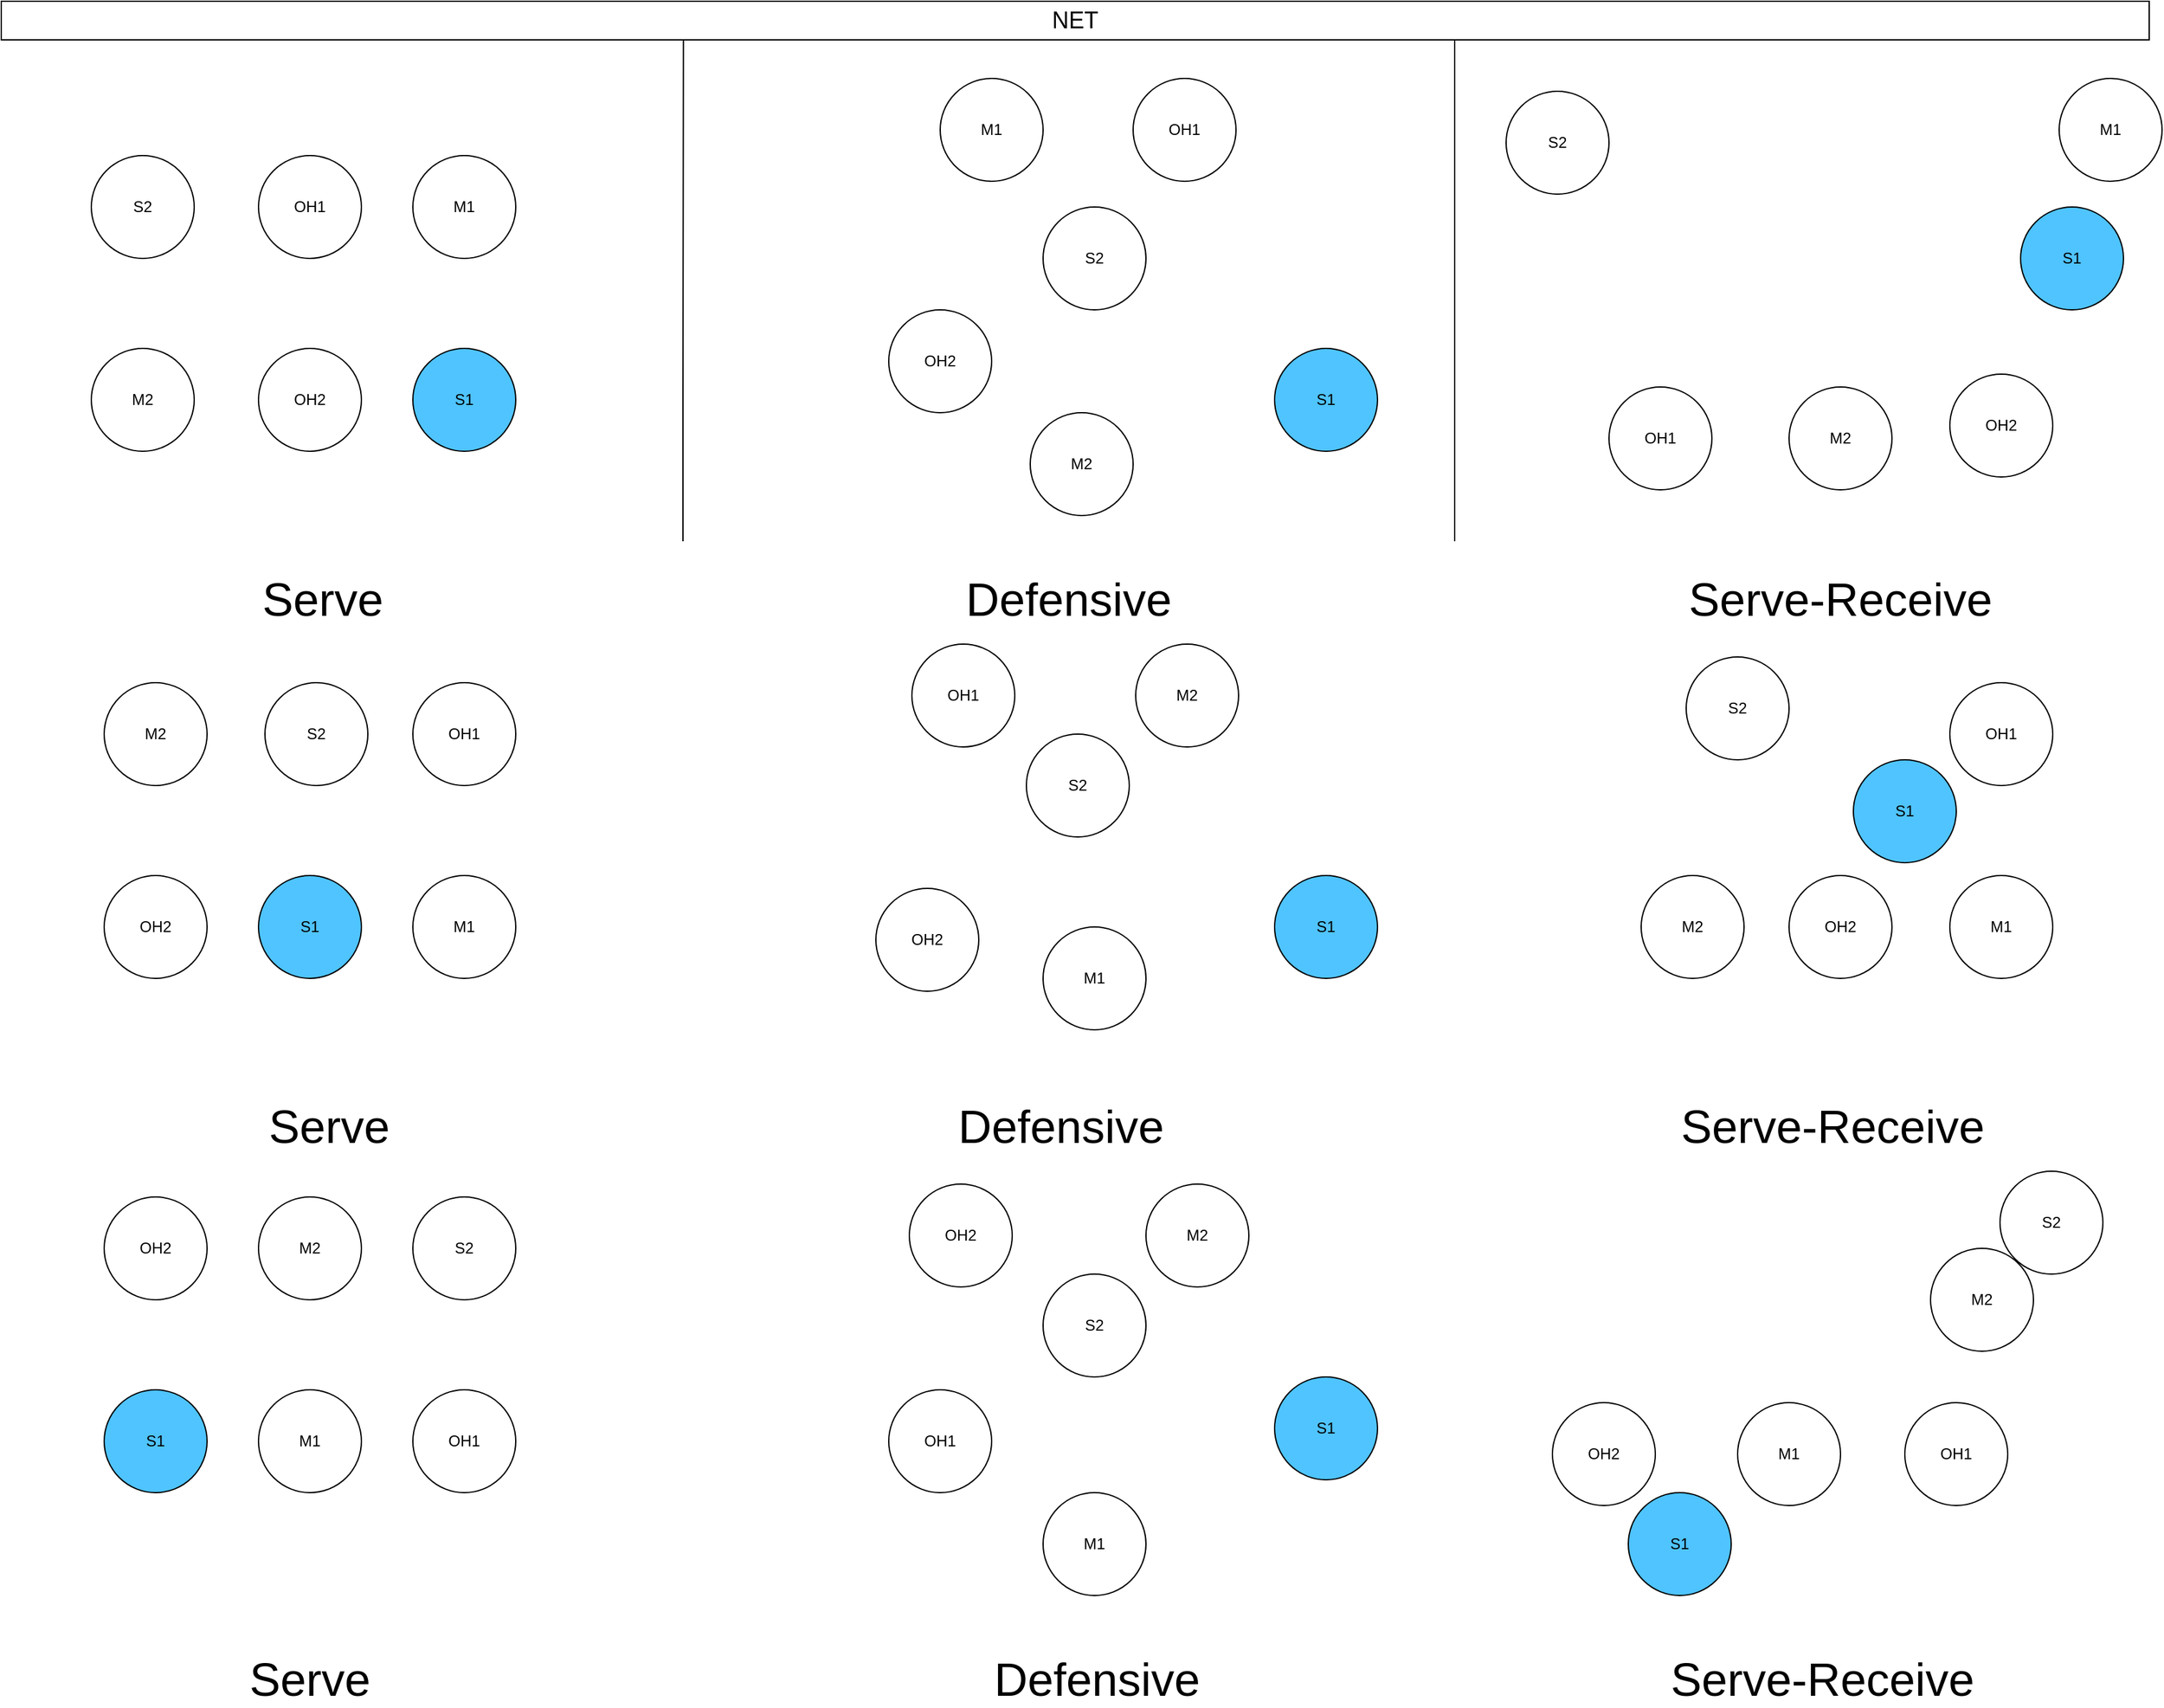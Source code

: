 <mxfile version="26.0.16">
  <diagram name="Page-1" id="3bV-v3iNxEjDUExOtoky">
    <mxGraphModel dx="2662" dy="1384" grid="1" gridSize="10" guides="1" tooltips="1" connect="1" arrows="1" fold="1" page="1" pageScale="1" pageWidth="850" pageHeight="1100" math="0" shadow="0">
      <root>
        <mxCell id="0" />
        <mxCell id="1" parent="0" />
        <mxCell id="stHNCON5wnD2ZEI-MZhL-2" value="S2" style="ellipse;whiteSpace=wrap;html=1;aspect=fixed;" vertex="1" parent="1">
          <mxGeometry x="80" y="380" width="80" height="80" as="geometry" />
        </mxCell>
        <mxCell id="stHNCON5wnD2ZEI-MZhL-3" value="M1" style="ellipse;whiteSpace=wrap;html=1;aspect=fixed;" vertex="1" parent="1">
          <mxGeometry x="330" y="380" width="80" height="80" as="geometry" />
        </mxCell>
        <mxCell id="stHNCON5wnD2ZEI-MZhL-4" value="OH2" style="ellipse;whiteSpace=wrap;html=1;aspect=fixed;" vertex="1" parent="1">
          <mxGeometry x="210" y="530" width="80" height="80" as="geometry" />
        </mxCell>
        <mxCell id="stHNCON5wnD2ZEI-MZhL-5" value="S1" style="ellipse;whiteSpace=wrap;html=1;aspect=fixed;fillColor=light-dark(#4FC4FF,var(--ge-dark-color, #121212));" vertex="1" parent="1">
          <mxGeometry x="330" y="530" width="80" height="80" as="geometry" />
        </mxCell>
        <mxCell id="stHNCON5wnD2ZEI-MZhL-6" value="OH1" style="ellipse;whiteSpace=wrap;html=1;aspect=fixed;" vertex="1" parent="1">
          <mxGeometry x="210" y="380" width="80" height="80" as="geometry" />
        </mxCell>
        <mxCell id="stHNCON5wnD2ZEI-MZhL-8" value="&lt;font style=&quot;font-size: 18px;&quot;&gt;NET&lt;/font&gt;" style="rounded=0;whiteSpace=wrap;html=1;" vertex="1" parent="1">
          <mxGeometry x="10" y="260" width="1670" height="30" as="geometry" />
        </mxCell>
        <mxCell id="stHNCON5wnD2ZEI-MZhL-9" value="" style="endArrow=none;html=1;rounded=0;entryX=0.305;entryY=1.018;entryDx=0;entryDy=0;entryPerimeter=0;" edge="1" parent="1">
          <mxGeometry width="50" height="50" relative="1" as="geometry">
            <mxPoint x="540" y="680" as="sourcePoint" />
            <mxPoint x="540.35" y="290.0" as="targetPoint" />
            <Array as="points">
              <mxPoint x="540" y="569.46" />
            </Array>
          </mxGeometry>
        </mxCell>
        <mxCell id="stHNCON5wnD2ZEI-MZhL-10" value="" style="endArrow=none;html=1;rounded=0;entryX=0.337;entryY=0.967;entryDx=0;entryDy=0;entryPerimeter=0;" edge="1" parent="1">
          <mxGeometry width="50" height="50" relative="1" as="geometry">
            <mxPoint x="1140" y="680" as="sourcePoint" />
            <mxPoint x="1140" y="290" as="targetPoint" />
          </mxGeometry>
        </mxCell>
        <mxCell id="stHNCON5wnD2ZEI-MZhL-23" value="M2" style="ellipse;whiteSpace=wrap;html=1;aspect=fixed;" vertex="1" parent="1">
          <mxGeometry x="810" y="580" width="80" height="80" as="geometry" />
        </mxCell>
        <mxCell id="stHNCON5wnD2ZEI-MZhL-24" value="S2" style="ellipse;whiteSpace=wrap;html=1;aspect=fixed;" vertex="1" parent="1">
          <mxGeometry x="820" y="420" width="80" height="80" as="geometry" />
        </mxCell>
        <mxCell id="stHNCON5wnD2ZEI-MZhL-25" value="M1" style="ellipse;whiteSpace=wrap;html=1;aspect=fixed;" vertex="1" parent="1">
          <mxGeometry x="740" y="320" width="80" height="80" as="geometry" />
        </mxCell>
        <mxCell id="stHNCON5wnD2ZEI-MZhL-26" value="OH2" style="ellipse;whiteSpace=wrap;html=1;aspect=fixed;" vertex="1" parent="1">
          <mxGeometry x="700" y="500" width="80" height="80" as="geometry" />
        </mxCell>
        <mxCell id="stHNCON5wnD2ZEI-MZhL-27" value="S1" style="ellipse;whiteSpace=wrap;html=1;aspect=fixed;fillColor=light-dark(#4FC4FF,var(--ge-dark-color, #121212));" vertex="1" parent="1">
          <mxGeometry x="1000" y="530" width="80" height="80" as="geometry" />
        </mxCell>
        <mxCell id="stHNCON5wnD2ZEI-MZhL-28" value="OH1" style="ellipse;whiteSpace=wrap;html=1;aspect=fixed;" vertex="1" parent="1">
          <mxGeometry x="890" y="320" width="80" height="80" as="geometry" />
        </mxCell>
        <mxCell id="stHNCON5wnD2ZEI-MZhL-29" value="M2" style="ellipse;whiteSpace=wrap;html=1;aspect=fixed;" vertex="1" parent="1">
          <mxGeometry x="1400" y="560" width="80" height="80" as="geometry" />
        </mxCell>
        <mxCell id="stHNCON5wnD2ZEI-MZhL-30" value="S2" style="ellipse;whiteSpace=wrap;html=1;aspect=fixed;" vertex="1" parent="1">
          <mxGeometry x="1180" y="330" width="80" height="80" as="geometry" />
        </mxCell>
        <mxCell id="stHNCON5wnD2ZEI-MZhL-31" value="M1" style="ellipse;whiteSpace=wrap;html=1;aspect=fixed;" vertex="1" parent="1">
          <mxGeometry x="1610" y="320" width="80" height="80" as="geometry" />
        </mxCell>
        <mxCell id="stHNCON5wnD2ZEI-MZhL-32" value="OH2" style="ellipse;whiteSpace=wrap;html=1;aspect=fixed;" vertex="1" parent="1">
          <mxGeometry x="1525" y="550" width="80" height="80" as="geometry" />
        </mxCell>
        <mxCell id="stHNCON5wnD2ZEI-MZhL-33" value="S1" style="ellipse;whiteSpace=wrap;html=1;aspect=fixed;fillColor=light-dark(#4FC4FF,var(--ge-dark-color, #121212));" vertex="1" parent="1">
          <mxGeometry x="1580" y="420" width="80" height="80" as="geometry" />
        </mxCell>
        <mxCell id="stHNCON5wnD2ZEI-MZhL-34" value="OH1" style="ellipse;whiteSpace=wrap;html=1;aspect=fixed;" vertex="1" parent="1">
          <mxGeometry x="1260" y="560" width="80" height="80" as="geometry" />
        </mxCell>
        <mxCell id="stHNCON5wnD2ZEI-MZhL-35" value="&lt;span style=&quot;font-size: 36px;&quot;&gt;Serve&lt;/span&gt;" style="text;html=1;align=center;verticalAlign=middle;whiteSpace=wrap;rounded=0;" vertex="1" parent="1">
          <mxGeometry x="230" y="710" width="60" height="30" as="geometry" />
        </mxCell>
        <mxCell id="stHNCON5wnD2ZEI-MZhL-37" value="&lt;span style=&quot;font-size: 36px;&quot;&gt;Defensive&lt;/span&gt;" style="text;html=1;align=center;verticalAlign=middle;whiteSpace=wrap;rounded=0;" vertex="1" parent="1">
          <mxGeometry x="810" y="710" width="60" height="30" as="geometry" />
        </mxCell>
        <mxCell id="stHNCON5wnD2ZEI-MZhL-38" value="&lt;span style=&quot;font-size: 36px;&quot;&gt;Serve-Receive&lt;/span&gt;" style="text;html=1;align=center;verticalAlign=middle;whiteSpace=wrap;rounded=0;" vertex="1" parent="1">
          <mxGeometry x="1310" y="710" width="260" height="30" as="geometry" />
        </mxCell>
        <mxCell id="stHNCON5wnD2ZEI-MZhL-39" value="M2" style="ellipse;whiteSpace=wrap;html=1;aspect=fixed;" vertex="1" parent="1">
          <mxGeometry x="90" y="790" width="80" height="80" as="geometry" />
        </mxCell>
        <mxCell id="stHNCON5wnD2ZEI-MZhL-40" value="S2" style="ellipse;whiteSpace=wrap;html=1;aspect=fixed;" vertex="1" parent="1">
          <mxGeometry x="215" y="790" width="80" height="80" as="geometry" />
        </mxCell>
        <mxCell id="stHNCON5wnD2ZEI-MZhL-41" value="M1" style="ellipse;whiteSpace=wrap;html=1;aspect=fixed;" vertex="1" parent="1">
          <mxGeometry x="330" y="940" width="80" height="80" as="geometry" />
        </mxCell>
        <mxCell id="stHNCON5wnD2ZEI-MZhL-42" value="OH2" style="ellipse;whiteSpace=wrap;html=1;aspect=fixed;" vertex="1" parent="1">
          <mxGeometry x="90" y="940" width="80" height="80" as="geometry" />
        </mxCell>
        <mxCell id="stHNCON5wnD2ZEI-MZhL-43" value="S1" style="ellipse;whiteSpace=wrap;html=1;aspect=fixed;fillColor=light-dark(#4FC4FF,var(--ge-dark-color, #121212));" vertex="1" parent="1">
          <mxGeometry x="210" y="940" width="80" height="80" as="geometry" />
        </mxCell>
        <mxCell id="stHNCON5wnD2ZEI-MZhL-44" value="OH1" style="ellipse;whiteSpace=wrap;html=1;aspect=fixed;" vertex="1" parent="1">
          <mxGeometry x="330" y="790" width="80" height="80" as="geometry" />
        </mxCell>
        <mxCell id="stHNCON5wnD2ZEI-MZhL-45" value="&lt;span style=&quot;font-size: 36px;&quot;&gt;Serve&lt;/span&gt;" style="text;html=1;align=center;verticalAlign=middle;whiteSpace=wrap;rounded=0;" vertex="1" parent="1">
          <mxGeometry x="235" y="1120" width="60" height="30" as="geometry" />
        </mxCell>
        <mxCell id="stHNCON5wnD2ZEI-MZhL-47" value="M2" style="ellipse;whiteSpace=wrap;html=1;aspect=fixed;" vertex="1" parent="1">
          <mxGeometry x="892" y="760" width="80" height="80" as="geometry" />
        </mxCell>
        <mxCell id="stHNCON5wnD2ZEI-MZhL-48" value="S2" style="ellipse;whiteSpace=wrap;html=1;aspect=fixed;" vertex="1" parent="1">
          <mxGeometry x="807" y="830" width="80" height="80" as="geometry" />
        </mxCell>
        <mxCell id="stHNCON5wnD2ZEI-MZhL-49" value="M1" style="ellipse;whiteSpace=wrap;html=1;aspect=fixed;" vertex="1" parent="1">
          <mxGeometry x="820" y="980" width="80" height="80" as="geometry" />
        </mxCell>
        <mxCell id="stHNCON5wnD2ZEI-MZhL-50" value="OH2" style="ellipse;whiteSpace=wrap;html=1;aspect=fixed;" vertex="1" parent="1">
          <mxGeometry x="690" y="950" width="80" height="80" as="geometry" />
        </mxCell>
        <mxCell id="stHNCON5wnD2ZEI-MZhL-51" value="S1" style="ellipse;whiteSpace=wrap;html=1;aspect=fixed;fillColor=light-dark(#4FC4FF,var(--ge-dark-color, #121212));" vertex="1" parent="1">
          <mxGeometry x="1000" y="940" width="80" height="80" as="geometry" />
        </mxCell>
        <mxCell id="stHNCON5wnD2ZEI-MZhL-52" value="OH1" style="ellipse;whiteSpace=wrap;html=1;aspect=fixed;" vertex="1" parent="1">
          <mxGeometry x="718" y="760" width="80" height="80" as="geometry" />
        </mxCell>
        <mxCell id="stHNCON5wnD2ZEI-MZhL-53" value="M2" style="ellipse;whiteSpace=wrap;html=1;aspect=fixed;" vertex="1" parent="1">
          <mxGeometry x="1285" y="940" width="80" height="80" as="geometry" />
        </mxCell>
        <mxCell id="stHNCON5wnD2ZEI-MZhL-54" value="S2" style="ellipse;whiteSpace=wrap;html=1;aspect=fixed;" vertex="1" parent="1">
          <mxGeometry x="1320" y="770" width="80" height="80" as="geometry" />
        </mxCell>
        <mxCell id="stHNCON5wnD2ZEI-MZhL-55" value="M1" style="ellipse;whiteSpace=wrap;html=1;aspect=fixed;" vertex="1" parent="1">
          <mxGeometry x="1525" y="940" width="80" height="80" as="geometry" />
        </mxCell>
        <mxCell id="stHNCON5wnD2ZEI-MZhL-56" value="OH2" style="ellipse;whiteSpace=wrap;html=1;aspect=fixed;" vertex="1" parent="1">
          <mxGeometry x="1400" y="940" width="80" height="80" as="geometry" />
        </mxCell>
        <mxCell id="stHNCON5wnD2ZEI-MZhL-57" value="S1" style="ellipse;whiteSpace=wrap;html=1;aspect=fixed;fillColor=light-dark(#4FC4FF,var(--ge-dark-color, #121212));" vertex="1" parent="1">
          <mxGeometry x="1450" y="850" width="80" height="80" as="geometry" />
        </mxCell>
        <mxCell id="stHNCON5wnD2ZEI-MZhL-58" value="OH1" style="ellipse;whiteSpace=wrap;html=1;aspect=fixed;" vertex="1" parent="1">
          <mxGeometry x="1525" y="790" width="80" height="80" as="geometry" />
        </mxCell>
        <mxCell id="stHNCON5wnD2ZEI-MZhL-59" value="&lt;span style=&quot;font-size: 36px;&quot;&gt;Defensive&lt;/span&gt;" style="text;html=1;align=center;verticalAlign=middle;whiteSpace=wrap;rounded=0;" vertex="1" parent="1">
          <mxGeometry x="804" y="1120" width="60" height="30" as="geometry" />
        </mxCell>
        <mxCell id="stHNCON5wnD2ZEI-MZhL-60" value="&lt;span style=&quot;font-size: 36px;&quot;&gt;Serve-Receive&lt;/span&gt;" style="text;html=1;align=center;verticalAlign=middle;whiteSpace=wrap;rounded=0;" vertex="1" parent="1">
          <mxGeometry x="1304" y="1120" width="260" height="30" as="geometry" />
        </mxCell>
        <mxCell id="stHNCON5wnD2ZEI-MZhL-61" value="M2" style="ellipse;whiteSpace=wrap;html=1;aspect=fixed;" vertex="1" parent="1">
          <mxGeometry x="210" y="1190" width="80" height="80" as="geometry" />
        </mxCell>
        <mxCell id="stHNCON5wnD2ZEI-MZhL-62" value="S2" style="ellipse;whiteSpace=wrap;html=1;aspect=fixed;" vertex="1" parent="1">
          <mxGeometry x="330" y="1190" width="80" height="80" as="geometry" />
        </mxCell>
        <mxCell id="stHNCON5wnD2ZEI-MZhL-63" value="M1" style="ellipse;whiteSpace=wrap;html=1;aspect=fixed;" vertex="1" parent="1">
          <mxGeometry x="210" y="1340" width="80" height="80" as="geometry" />
        </mxCell>
        <mxCell id="stHNCON5wnD2ZEI-MZhL-64" value="OH2" style="ellipse;whiteSpace=wrap;html=1;aspect=fixed;" vertex="1" parent="1">
          <mxGeometry x="90" y="1190" width="80" height="80" as="geometry" />
        </mxCell>
        <mxCell id="stHNCON5wnD2ZEI-MZhL-65" value="S1" style="ellipse;whiteSpace=wrap;html=1;aspect=fixed;fillColor=light-dark(#4FC4FF,var(--ge-dark-color, #121212));" vertex="1" parent="1">
          <mxGeometry x="90" y="1340" width="80" height="80" as="geometry" />
        </mxCell>
        <mxCell id="stHNCON5wnD2ZEI-MZhL-66" value="OH1" style="ellipse;whiteSpace=wrap;html=1;aspect=fixed;" vertex="1" parent="1">
          <mxGeometry x="330" y="1340" width="80" height="80" as="geometry" />
        </mxCell>
        <mxCell id="stHNCON5wnD2ZEI-MZhL-67" value="&lt;span style=&quot;font-size: 36px;&quot;&gt;Serve&lt;/span&gt;" style="text;html=1;align=center;verticalAlign=middle;whiteSpace=wrap;rounded=0;" vertex="1" parent="1">
          <mxGeometry x="220" y="1550" width="60" height="30" as="geometry" />
        </mxCell>
        <mxCell id="stHNCON5wnD2ZEI-MZhL-68" value="M2" style="ellipse;whiteSpace=wrap;html=1;aspect=fixed;" vertex="1" parent="1">
          <mxGeometry x="900" y="1180" width="80" height="80" as="geometry" />
        </mxCell>
        <mxCell id="stHNCON5wnD2ZEI-MZhL-69" value="S2" style="ellipse;whiteSpace=wrap;html=1;aspect=fixed;" vertex="1" parent="1">
          <mxGeometry x="820" y="1250" width="80" height="80" as="geometry" />
        </mxCell>
        <mxCell id="stHNCON5wnD2ZEI-MZhL-70" value="M1" style="ellipse;whiteSpace=wrap;html=1;aspect=fixed;" vertex="1" parent="1">
          <mxGeometry x="820" y="1420" width="80" height="80" as="geometry" />
        </mxCell>
        <mxCell id="stHNCON5wnD2ZEI-MZhL-71" value="OH2" style="ellipse;whiteSpace=wrap;html=1;aspect=fixed;" vertex="1" parent="1">
          <mxGeometry x="716" y="1180" width="80" height="80" as="geometry" />
        </mxCell>
        <mxCell id="stHNCON5wnD2ZEI-MZhL-72" value="S1" style="ellipse;whiteSpace=wrap;html=1;aspect=fixed;fillColor=light-dark(#4FC4FF,var(--ge-dark-color, #121212));" vertex="1" parent="1">
          <mxGeometry x="1000" y="1330" width="80" height="80" as="geometry" />
        </mxCell>
        <mxCell id="stHNCON5wnD2ZEI-MZhL-73" value="OH1" style="ellipse;whiteSpace=wrap;html=1;aspect=fixed;" vertex="1" parent="1">
          <mxGeometry x="700" y="1340" width="80" height="80" as="geometry" />
        </mxCell>
        <mxCell id="stHNCON5wnD2ZEI-MZhL-74" value="M2" style="ellipse;whiteSpace=wrap;html=1;aspect=fixed;" vertex="1" parent="1">
          <mxGeometry x="1510" y="1230" width="80" height="80" as="geometry" />
        </mxCell>
        <mxCell id="stHNCON5wnD2ZEI-MZhL-75" value="S2" style="ellipse;whiteSpace=wrap;html=1;aspect=fixed;" vertex="1" parent="1">
          <mxGeometry x="1564" y="1170" width="80" height="80" as="geometry" />
        </mxCell>
        <mxCell id="stHNCON5wnD2ZEI-MZhL-76" value="M1" style="ellipse;whiteSpace=wrap;html=1;aspect=fixed;" vertex="1" parent="1">
          <mxGeometry x="1360" y="1350" width="80" height="80" as="geometry" />
        </mxCell>
        <mxCell id="stHNCON5wnD2ZEI-MZhL-77" value="OH2" style="ellipse;whiteSpace=wrap;html=1;aspect=fixed;" vertex="1" parent="1">
          <mxGeometry x="1216" y="1350" width="80" height="80" as="geometry" />
        </mxCell>
        <mxCell id="stHNCON5wnD2ZEI-MZhL-78" value="S1" style="ellipse;whiteSpace=wrap;html=1;aspect=fixed;fillColor=light-dark(#4FC4FF,var(--ge-dark-color, #121212));" vertex="1" parent="1">
          <mxGeometry x="1275" y="1420" width="80" height="80" as="geometry" />
        </mxCell>
        <mxCell id="stHNCON5wnD2ZEI-MZhL-79" value="OH1" style="ellipse;whiteSpace=wrap;html=1;aspect=fixed;" vertex="1" parent="1">
          <mxGeometry x="1490" y="1350" width="80" height="80" as="geometry" />
        </mxCell>
        <mxCell id="stHNCON5wnD2ZEI-MZhL-80" value="&lt;span style=&quot;font-size: 36px;&quot;&gt;Defensive&lt;/span&gt;" style="text;html=1;align=center;verticalAlign=middle;whiteSpace=wrap;rounded=0;" vertex="1" parent="1">
          <mxGeometry x="832" y="1550" width="60" height="30" as="geometry" />
        </mxCell>
        <mxCell id="stHNCON5wnD2ZEI-MZhL-81" value="&lt;span style=&quot;font-size: 36px;&quot;&gt;Serve-Receive&lt;/span&gt;" style="text;html=1;align=center;verticalAlign=middle;whiteSpace=wrap;rounded=0;" vertex="1" parent="1">
          <mxGeometry x="1296" y="1550" width="260" height="30" as="geometry" />
        </mxCell>
        <mxCell id="stHNCON5wnD2ZEI-MZhL-85" value="M2" style="ellipse;whiteSpace=wrap;html=1;aspect=fixed;" vertex="1" parent="1">
          <mxGeometry x="80" y="530" width="80" height="80" as="geometry" />
        </mxCell>
      </root>
    </mxGraphModel>
  </diagram>
</mxfile>
